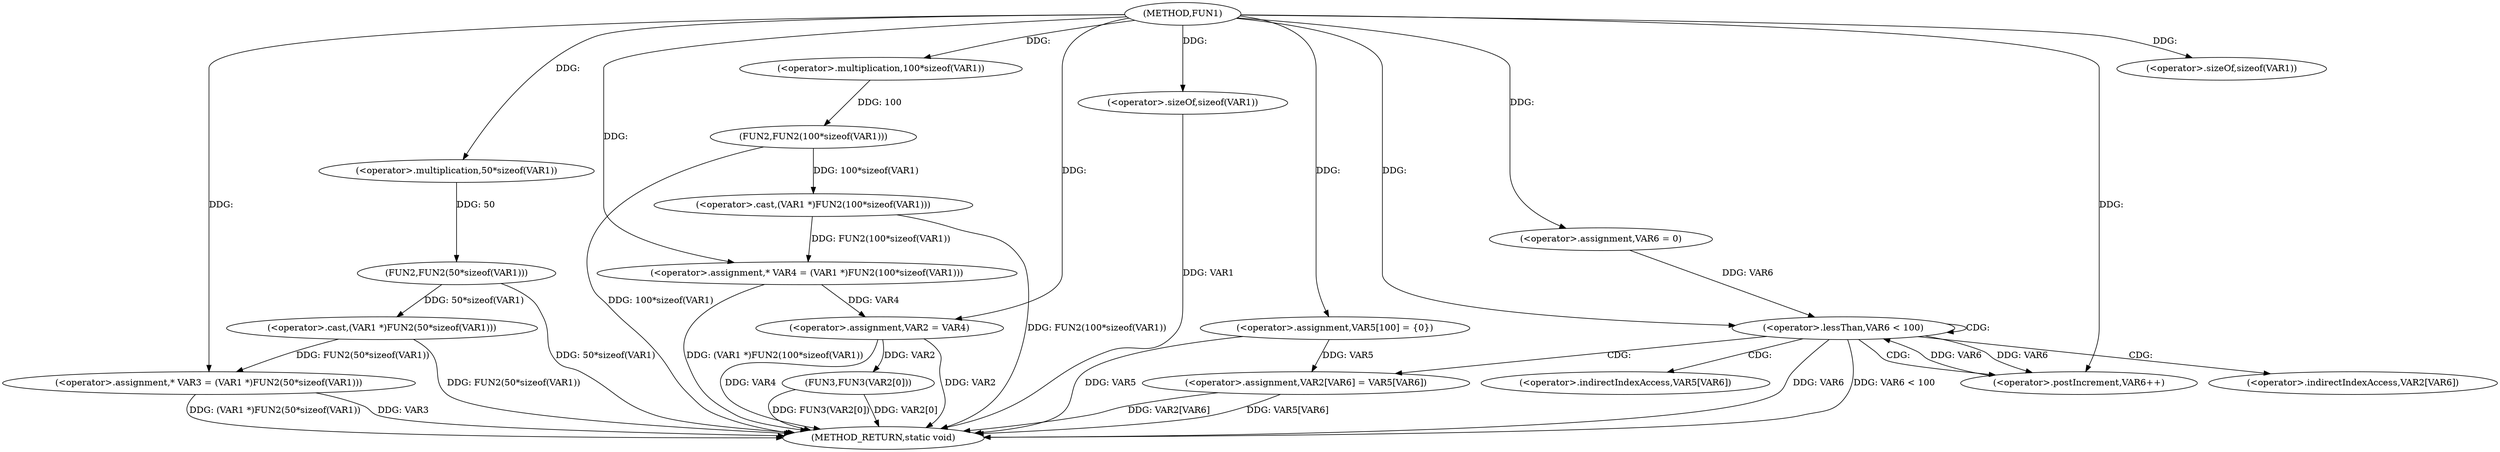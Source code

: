 digraph FUN1 {  
"1000100" [label = "(METHOD,FUN1)" ]
"1000153" [label = "(METHOD_RETURN,static void)" ]
"1000104" [label = "(<operator>.assignment,* VAR3 = (VAR1 *)FUN2(50*sizeof(VAR1)))" ]
"1000106" [label = "(<operator>.cast,(VAR1 *)FUN2(50*sizeof(VAR1)))" ]
"1000108" [label = "(FUN2,FUN2(50*sizeof(VAR1)))" ]
"1000109" [label = "(<operator>.multiplication,50*sizeof(VAR1))" ]
"1000111" [label = "(<operator>.sizeOf,sizeof(VAR1))" ]
"1000114" [label = "(<operator>.assignment,* VAR4 = (VAR1 *)FUN2(100*sizeof(VAR1)))" ]
"1000116" [label = "(<operator>.cast,(VAR1 *)FUN2(100*sizeof(VAR1)))" ]
"1000118" [label = "(FUN2,FUN2(100*sizeof(VAR1)))" ]
"1000119" [label = "(<operator>.multiplication,100*sizeof(VAR1))" ]
"1000121" [label = "(<operator>.sizeOf,sizeof(VAR1))" ]
"1000123" [label = "(<operator>.assignment,VAR2 = VAR4)" ]
"1000128" [label = "(<operator>.assignment,VAR5[100] = {0})" ]
"1000133" [label = "(<operator>.assignment,VAR6 = 0)" ]
"1000136" [label = "(<operator>.lessThan,VAR6 < 100)" ]
"1000139" [label = "(<operator>.postIncrement,VAR6++)" ]
"1000142" [label = "(<operator>.assignment,VAR2[VAR6] = VAR5[VAR6])" ]
"1000149" [label = "(FUN3,FUN3(VAR2[0]))" ]
"1000143" [label = "(<operator>.indirectIndexAccess,VAR2[VAR6])" ]
"1000146" [label = "(<operator>.indirectIndexAccess,VAR5[VAR6])" ]
  "1000123" -> "1000153"  [ label = "DDG: VAR4"] 
  "1000106" -> "1000153"  [ label = "DDG: FUN2(50*sizeof(VAR1))"] 
  "1000104" -> "1000153"  [ label = "DDG: VAR3"] 
  "1000128" -> "1000153"  [ label = "DDG: VAR5"] 
  "1000149" -> "1000153"  [ label = "DDG: FUN3(VAR2[0])"] 
  "1000116" -> "1000153"  [ label = "DDG: FUN2(100*sizeof(VAR1))"] 
  "1000149" -> "1000153"  [ label = "DDG: VAR2[0]"] 
  "1000118" -> "1000153"  [ label = "DDG: 100*sizeof(VAR1)"] 
  "1000142" -> "1000153"  [ label = "DDG: VAR5[VAR6]"] 
  "1000114" -> "1000153"  [ label = "DDG: (VAR1 *)FUN2(100*sizeof(VAR1))"] 
  "1000123" -> "1000153"  [ label = "DDG: VAR2"] 
  "1000142" -> "1000153"  [ label = "DDG: VAR2[VAR6]"] 
  "1000136" -> "1000153"  [ label = "DDG: VAR6 < 100"] 
  "1000121" -> "1000153"  [ label = "DDG: VAR1"] 
  "1000136" -> "1000153"  [ label = "DDG: VAR6"] 
  "1000104" -> "1000153"  [ label = "DDG: (VAR1 *)FUN2(50*sizeof(VAR1))"] 
  "1000108" -> "1000153"  [ label = "DDG: 50*sizeof(VAR1)"] 
  "1000106" -> "1000104"  [ label = "DDG: FUN2(50*sizeof(VAR1))"] 
  "1000100" -> "1000104"  [ label = "DDG: "] 
  "1000108" -> "1000106"  [ label = "DDG: 50*sizeof(VAR1)"] 
  "1000109" -> "1000108"  [ label = "DDG: 50"] 
  "1000100" -> "1000109"  [ label = "DDG: "] 
  "1000100" -> "1000111"  [ label = "DDG: "] 
  "1000116" -> "1000114"  [ label = "DDG: FUN2(100*sizeof(VAR1))"] 
  "1000100" -> "1000114"  [ label = "DDG: "] 
  "1000118" -> "1000116"  [ label = "DDG: 100*sizeof(VAR1)"] 
  "1000119" -> "1000118"  [ label = "DDG: 100"] 
  "1000100" -> "1000119"  [ label = "DDG: "] 
  "1000100" -> "1000121"  [ label = "DDG: "] 
  "1000114" -> "1000123"  [ label = "DDG: VAR4"] 
  "1000100" -> "1000123"  [ label = "DDG: "] 
  "1000100" -> "1000128"  [ label = "DDG: "] 
  "1000100" -> "1000133"  [ label = "DDG: "] 
  "1000139" -> "1000136"  [ label = "DDG: VAR6"] 
  "1000133" -> "1000136"  [ label = "DDG: VAR6"] 
  "1000100" -> "1000136"  [ label = "DDG: "] 
  "1000136" -> "1000139"  [ label = "DDG: VAR6"] 
  "1000100" -> "1000139"  [ label = "DDG: "] 
  "1000128" -> "1000142"  [ label = "DDG: VAR5"] 
  "1000123" -> "1000149"  [ label = "DDG: VAR2"] 
  "1000136" -> "1000142"  [ label = "CDG: "] 
  "1000136" -> "1000139"  [ label = "CDG: "] 
  "1000136" -> "1000146"  [ label = "CDG: "] 
  "1000136" -> "1000143"  [ label = "CDG: "] 
  "1000136" -> "1000136"  [ label = "CDG: "] 
}
